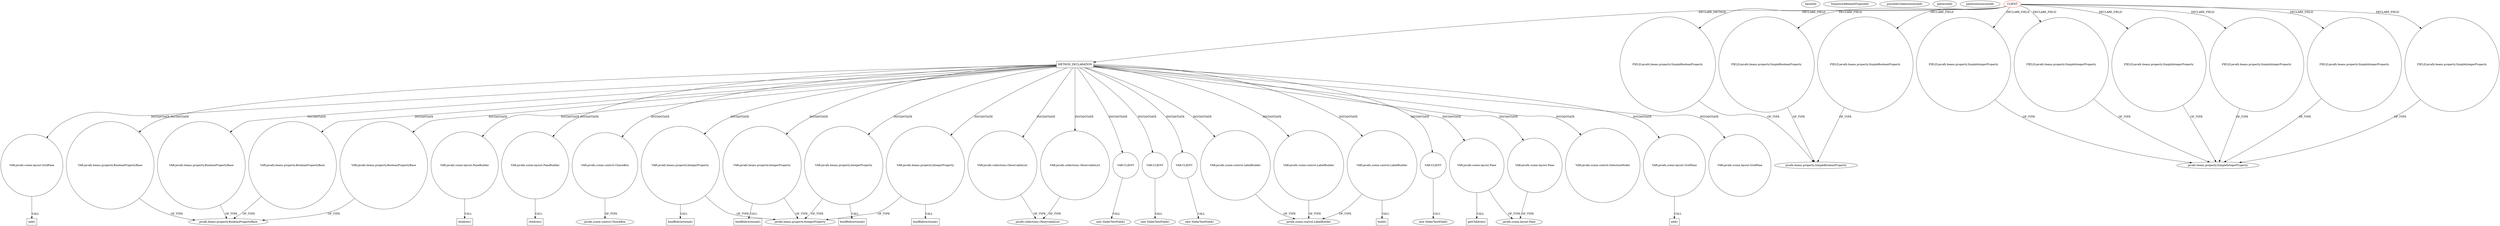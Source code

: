 digraph {
baseInfo[graphId=3733,category="pattern",isAnonymous=false,possibleRelation=false]
frameworkRelatedTypesInfo[]
possibleCollaborationsInfo[]
patternInfo[frequency=2.0,patternRootClient=0]
patternInstancesInfo[0="SaiPradeepDandem-javafx2-gradient-builder~/SaiPradeepDandem-javafx2-gradient-builder/javafx2-gradient-builder-master/src/main/java/com/javafx/gradientbuilder/application/RadialSettingsLayout.java~RadialSettingsLayout~1170",1="SaiPradeepDandem-javafx2-gradient-builder~/SaiPradeepDandem-javafx2-gradient-builder/javafx2-gradient-builder-master/src/main/java/com/javafx/gradientbuilder/application/LinearSettingsLayout.java~LinearSettingsLayout~1172"]
59[label="javafx.scene.control.LabelBuilder",vertexType="FRAMEWORK_CLASS_TYPE",isFrameworkType=false]
57[label="VAR:javafx.scene.control.LabelBuilder",vertexType="VARIABLE_EXPRESION",isFrameworkType=false,shape=circle]
66[label="VAR:javafx.scene.control.LabelBuilder",vertexType="VARIABLE_EXPRESION",isFrameworkType=false,shape=circle]
96[label="VAR:javafx.scene.control.LabelBuilder",vertexType="VARIABLE_EXPRESION",isFrameworkType=false,shape=circle]
97[label="build()",vertexType="INSIDE_CALL",isFrameworkType=false,shape=box]
56[label="METHOD_DECLARATION",vertexType="CLIENT_METHOD_DECLARATION",isFrameworkType=false,shape=box]
0[label="CLIENT",vertexType="ROOT_CLIENT_CLASS_DECLARATION",isFrameworkType=false,color=red]
251[label="VAR:CLIENT",vertexType="VARIABLE_EXPRESION",isFrameworkType=false,shape=circle]
322[label="VAR:javafx.scene.layout.Pane",vertexType="VARIABLE_EXPRESION",isFrameworkType=false,shape=circle]
423[label="VAR:javafx.scene.layout.Pane",vertexType="VARIABLE_EXPRESION",isFrameworkType=false,shape=circle]
394[label="VAR:javafx.scene.control.SelectionModel",vertexType="VARIABLE_EXPRESION",isFrameworkType=false,shape=circle]
172[label="VAR:javafx.scene.layout.GridPane",vertexType="VARIABLE_EXPRESION",isFrameworkType=false,shape=circle]
455[label="VAR:javafx.scene.layout.GridPane",vertexType="VARIABLE_EXPRESION",isFrameworkType=false,shape=circle]
135[label="VAR:javafx.scene.layout.GridPane",vertexType="VARIABLE_EXPRESION",isFrameworkType=false,shape=circle]
192[label="VAR:javafx.beans.property.BooleanPropertyBase",vertexType="VARIABLE_EXPRESION",isFrameworkType=false,shape=circle]
158[label="VAR:javafx.beans.property.BooleanPropertyBase",vertexType="VARIABLE_EXPRESION",isFrameworkType=false,shape=circle]
328[label="VAR:javafx.beans.property.BooleanPropertyBase",vertexType="VARIABLE_EXPRESION",isFrameworkType=false,shape=circle]
224[label="VAR:javafx.beans.property.BooleanPropertyBase",vertexType="VARIABLE_EXPRESION",isFrameworkType=false,shape=circle]
16[label="FIELD:javafx.beans.property.SimpleBooleanProperty",vertexType="FIELD_DECLARATION",isFrameworkType=false,shape=circle]
12[label="FIELD:javafx.beans.property.SimpleBooleanProperty",vertexType="FIELD_DECLARATION",isFrameworkType=false,shape=circle]
14[label="FIELD:javafx.beans.property.SimpleBooleanProperty",vertexType="FIELD_DECLARATION",isFrameworkType=false,shape=circle]
136[label="add()",vertexType="INSIDE_CALL",isFrameworkType=false,shape=box]
173[label="add()",vertexType="INSIDE_CALL",isFrameworkType=false,shape=box]
351[label="VAR:javafx.scene.layout.PaneBuilder",vertexType="VARIABLE_EXPRESION",isFrameworkType=false,shape=circle]
352[label="children()",vertexType="INSIDE_CALL",isFrameworkType=false,shape=box]
432[label="VAR:javafx.scene.layout.PaneBuilder",vertexType="VARIABLE_EXPRESION",isFrameworkType=false,shape=circle]
433[label="children()",vertexType="INSIDE_CALL",isFrameworkType=false,shape=box]
95[label="javafx.scene.layout.Pane",vertexType="FRAMEWORK_CLASS_TYPE",isFrameworkType=false]
375[label="VAR:javafx.scene.control.ChoiceBox",vertexType="VARIABLE_EXPRESION",isFrameworkType=false,shape=circle]
376[label="javafx.scene.control.ChoiceBox",vertexType="FRAMEWORK_CLASS_TYPE",isFrameworkType=false]
232[label="VAR:javafx.beans.property.IntegerProperty",vertexType="VARIABLE_EXPRESION",isFrameworkType=false,shape=circle]
134[label="javafx.beans.property.IntegerProperty",vertexType="FRAMEWORK_CLASS_TYPE",isFrameworkType=false]
233[label="bindBidirectional()",vertexType="INSIDE_CALL",isFrameworkType=false,shape=box]
253[label="VAR:javafx.beans.property.IntegerProperty",vertexType="VARIABLE_EXPRESION",isFrameworkType=false,shape=circle]
254[label="bindBidirectional()",vertexType="INSIDE_CALL",isFrameworkType=false,shape=box]
132[label="VAR:javafx.beans.property.IntegerProperty",vertexType="VARIABLE_EXPRESION",isFrameworkType=false,shape=circle]
133[label="bindBidirectional()",vertexType="INSIDE_CALL",isFrameworkType=false,shape=box]
247[label="VAR:javafx.beans.property.IntegerProperty",vertexType="VARIABLE_EXPRESION",isFrameworkType=false,shape=circle]
248[label="bindBidirectional()",vertexType="INSIDE_CALL",isFrameworkType=false,shape=box]
107[label="VAR:javafx.collections.ObservableList",vertexType="VARIABLE_EXPRESION",isFrameworkType=false,shape=circle]
452[label="VAR:javafx.collections.ObservableList",vertexType="VARIABLE_EXPRESION",isFrameworkType=false,shape=circle]
18[label="FIELD:javafx.beans.property.SimpleIntegerProperty",vertexType="FIELD_DECLARATION",isFrameworkType=false,shape=circle]
6[label="FIELD:javafx.beans.property.SimpleIntegerProperty",vertexType="FIELD_DECLARATION",isFrameworkType=false,shape=circle]
8[label="FIELD:javafx.beans.property.SimpleIntegerProperty",vertexType="FIELD_DECLARATION",isFrameworkType=false,shape=circle]
20[label="FIELD:javafx.beans.property.SimpleIntegerProperty",vertexType="FIELD_DECLARATION",isFrameworkType=false,shape=circle]
2[label="FIELD:javafx.beans.property.SimpleIntegerProperty",vertexType="FIELD_DECLARATION",isFrameworkType=false,shape=circle]
4[label="FIELD:javafx.beans.property.SimpleIntegerProperty",vertexType="FIELD_DECLARATION",isFrameworkType=false,shape=circle]
126[label="javafx.beans.property.BooleanPropertyBase",vertexType="FRAMEWORK_CLASS_TYPE",isFrameworkType=false]
11[label="javafx.beans.property.SimpleBooleanProperty",vertexType="FRAMEWORK_CLASS_TYPE",isFrameworkType=false]
156[label="VAR:CLIENT",vertexType="VARIABLE_EXPRESION",isFrameworkType=false,shape=circle]
222[label="VAR:CLIENT",vertexType="VARIABLE_EXPRESION",isFrameworkType=false,shape=circle]
245[label="VAR:CLIENT",vertexType="VARIABLE_EXPRESION",isFrameworkType=false,shape=circle]
92[label="javafx.collections.ObservableList",vertexType="FRAMEWORK_INTERFACE_TYPE",isFrameworkType=false]
3[label="javafx.beans.property.SimpleIntegerProperty",vertexType="FRAMEWORK_CLASS_TYPE",isFrameworkType=false]
244[label="new SliderTextField()",vertexType="CONSTRUCTOR_CALL",isFrameworkType=false]
221[label="new SliderTextField()",vertexType="CONSTRUCTOR_CALL",isFrameworkType=false]
155[label="new SliderTextField()",vertexType="CONSTRUCTOR_CALL",isFrameworkType=false]
250[label="new SliderTextField()",vertexType="CONSTRUCTOR_CALL",isFrameworkType=false]
323[label="getChildren()",vertexType="INSIDE_CALL",isFrameworkType=false,shape=box]
232->233[label="CALL"]
56->172[label="INSTANTIATE"]
0->6[label="DECLARE_FIELD"]
0->56[label="DECLARE_METHOD"]
20->3[label="OF_TYPE"]
0->14[label="DECLARE_FIELD"]
245->244[label="CALL"]
56->107[label="INSTANTIATE"]
8->3[label="OF_TYPE"]
56->394[label="INSTANTIATE"]
247->248[label="CALL"]
56->132[label="INSTANTIATE"]
56->224[label="INSTANTIATE"]
232->134[label="OF_TYPE"]
56->432[label="INSTANTIATE"]
56->452[label="INSTANTIATE"]
0->2[label="DECLARE_FIELD"]
375->376[label="OF_TYPE"]
66->59[label="OF_TYPE"]
423->95[label="OF_TYPE"]
56->253[label="INSTANTIATE"]
432->433[label="CALL"]
351->352[label="CALL"]
56->328[label="INSTANTIATE"]
16->11[label="OF_TYPE"]
6->3[label="OF_TYPE"]
322->95[label="OF_TYPE"]
222->221[label="CALL"]
172->173[label="CALL"]
56->375[label="INSTANTIATE"]
135->136[label="CALL"]
132->134[label="OF_TYPE"]
132->133[label="CALL"]
56->192[label="INSTANTIATE"]
56->247[label="INSTANTIATE"]
0->20[label="DECLARE_FIELD"]
56->251[label="INSTANTIATE"]
4->3[label="OF_TYPE"]
251->250[label="CALL"]
56->245[label="INSTANTIATE"]
253->134[label="OF_TYPE"]
322->323[label="CALL"]
158->126[label="OF_TYPE"]
107->92[label="OF_TYPE"]
0->8[label="DECLARE_FIELD"]
56->158[label="INSTANTIATE"]
0->12[label="DECLARE_FIELD"]
452->92[label="OF_TYPE"]
56->423[label="INSTANTIATE"]
56->222[label="INSTANTIATE"]
2->3[label="OF_TYPE"]
56->232[label="INSTANTIATE"]
56->156[label="INSTANTIATE"]
56->351[label="INSTANTIATE"]
156->155[label="CALL"]
192->126[label="OF_TYPE"]
56->322[label="INSTANTIATE"]
56->57[label="INSTANTIATE"]
56->66[label="INSTANTIATE"]
253->254[label="CALL"]
328->126[label="OF_TYPE"]
0->18[label="DECLARE_FIELD"]
14->11[label="OF_TYPE"]
56->455[label="INSTANTIATE"]
96->97[label="CALL"]
96->59[label="OF_TYPE"]
12->11[label="OF_TYPE"]
247->134[label="OF_TYPE"]
0->4[label="DECLARE_FIELD"]
56->96[label="INSTANTIATE"]
57->59[label="OF_TYPE"]
224->126[label="OF_TYPE"]
18->3[label="OF_TYPE"]
0->16[label="DECLARE_FIELD"]
56->135[label="INSTANTIATE"]
}
